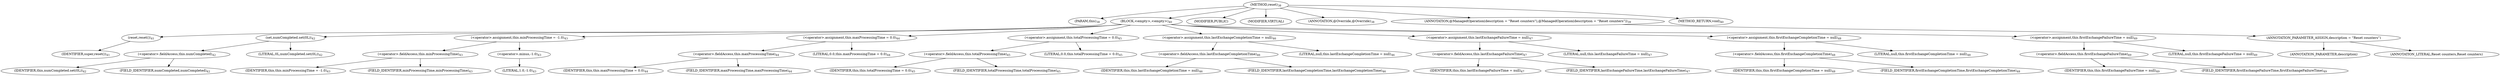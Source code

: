 digraph "reset" {  
"43" [label = <(METHOD,reset)<SUB>38</SUB>> ]
"44" [label = <(PARAM,this)<SUB>38</SUB>> ]
"45" [label = <(BLOCK,&lt;empty&gt;,&lt;empty&gt;)<SUB>40</SUB>> ]
"46" [label = <(reset,reset())<SUB>41</SUB>> ]
"47" [label = <(IDENTIFIER,super,reset())<SUB>41</SUB>> ]
"48" [label = <(set,numCompleted.set(0L))<SUB>42</SUB>> ]
"49" [label = <(&lt;operator&gt;.fieldAccess,this.numCompleted)<SUB>42</SUB>> ]
"50" [label = <(IDENTIFIER,this,numCompleted.set(0L))<SUB>42</SUB>> ]
"51" [label = <(FIELD_IDENTIFIER,numCompleted,numCompleted)<SUB>42</SUB>> ]
"52" [label = <(LITERAL,0L,numCompleted.set(0L))<SUB>42</SUB>> ]
"53" [label = <(&lt;operator&gt;.assignment,this.minProcessingTime = -1.0)<SUB>43</SUB>> ]
"54" [label = <(&lt;operator&gt;.fieldAccess,this.minProcessingTime)<SUB>43</SUB>> ]
"55" [label = <(IDENTIFIER,this,this.minProcessingTime = -1.0)<SUB>43</SUB>> ]
"56" [label = <(FIELD_IDENTIFIER,minProcessingTime,minProcessingTime)<SUB>43</SUB>> ]
"57" [label = <(&lt;operator&gt;.minus,-1.0)<SUB>43</SUB>> ]
"58" [label = <(LITERAL,1.0,-1.0)<SUB>43</SUB>> ]
"59" [label = <(&lt;operator&gt;.assignment,this.maxProcessingTime = 0.0)<SUB>44</SUB>> ]
"60" [label = <(&lt;operator&gt;.fieldAccess,this.maxProcessingTime)<SUB>44</SUB>> ]
"61" [label = <(IDENTIFIER,this,this.maxProcessingTime = 0.0)<SUB>44</SUB>> ]
"62" [label = <(FIELD_IDENTIFIER,maxProcessingTime,maxProcessingTime)<SUB>44</SUB>> ]
"63" [label = <(LITERAL,0.0,this.maxProcessingTime = 0.0)<SUB>44</SUB>> ]
"64" [label = <(&lt;operator&gt;.assignment,this.totalProcessingTime = 0.0)<SUB>45</SUB>> ]
"65" [label = <(&lt;operator&gt;.fieldAccess,this.totalProcessingTime)<SUB>45</SUB>> ]
"66" [label = <(IDENTIFIER,this,this.totalProcessingTime = 0.0)<SUB>45</SUB>> ]
"67" [label = <(FIELD_IDENTIFIER,totalProcessingTime,totalProcessingTime)<SUB>45</SUB>> ]
"68" [label = <(LITERAL,0.0,this.totalProcessingTime = 0.0)<SUB>45</SUB>> ]
"69" [label = <(&lt;operator&gt;.assignment,this.lastExchangeCompletionTime = null)<SUB>46</SUB>> ]
"70" [label = <(&lt;operator&gt;.fieldAccess,this.lastExchangeCompletionTime)<SUB>46</SUB>> ]
"71" [label = <(IDENTIFIER,this,this.lastExchangeCompletionTime = null)<SUB>46</SUB>> ]
"72" [label = <(FIELD_IDENTIFIER,lastExchangeCompletionTime,lastExchangeCompletionTime)<SUB>46</SUB>> ]
"73" [label = <(LITERAL,null,this.lastExchangeCompletionTime = null)<SUB>46</SUB>> ]
"74" [label = <(&lt;operator&gt;.assignment,this.lastExchangeFailureTime = null)<SUB>47</SUB>> ]
"75" [label = <(&lt;operator&gt;.fieldAccess,this.lastExchangeFailureTime)<SUB>47</SUB>> ]
"76" [label = <(IDENTIFIER,this,this.lastExchangeFailureTime = null)<SUB>47</SUB>> ]
"77" [label = <(FIELD_IDENTIFIER,lastExchangeFailureTime,lastExchangeFailureTime)<SUB>47</SUB>> ]
"78" [label = <(LITERAL,null,this.lastExchangeFailureTime = null)<SUB>47</SUB>> ]
"79" [label = <(&lt;operator&gt;.assignment,this.firstExchangeCompletionTime = null)<SUB>48</SUB>> ]
"80" [label = <(&lt;operator&gt;.fieldAccess,this.firstExchangeCompletionTime)<SUB>48</SUB>> ]
"81" [label = <(IDENTIFIER,this,this.firstExchangeCompletionTime = null)<SUB>48</SUB>> ]
"82" [label = <(FIELD_IDENTIFIER,firstExchangeCompletionTime,firstExchangeCompletionTime)<SUB>48</SUB>> ]
"83" [label = <(LITERAL,null,this.firstExchangeCompletionTime = null)<SUB>48</SUB>> ]
"84" [label = <(&lt;operator&gt;.assignment,this.firstExchangeFailureTime = null)<SUB>49</SUB>> ]
"85" [label = <(&lt;operator&gt;.fieldAccess,this.firstExchangeFailureTime)<SUB>49</SUB>> ]
"86" [label = <(IDENTIFIER,this,this.firstExchangeFailureTime = null)<SUB>49</SUB>> ]
"87" [label = <(FIELD_IDENTIFIER,firstExchangeFailureTime,firstExchangeFailureTime)<SUB>49</SUB>> ]
"88" [label = <(LITERAL,null,this.firstExchangeFailureTime = null)<SUB>49</SUB>> ]
"89" [label = <(MODIFIER,PUBLIC)> ]
"90" [label = <(MODIFIER,VIRTUAL)> ]
"91" [label = <(ANNOTATION,@Override,@Override)<SUB>38</SUB>> ]
"92" [label = <(ANNOTATION,@ManagedOperation(description = &quot;Reset counters&quot;),@ManagedOperation(description = &quot;Reset counters&quot;))<SUB>39</SUB>> ]
"93" [label = <(ANNOTATION_PARAMETER_ASSIGN,description = &quot;Reset counters&quot;)> ]
"94" [label = <(ANNOTATION_PARAMETER,description)> ]
"95" [label = <(ANNOTATION_LITERAL,Reset counters,Reset counters)> ]
"96" [label = <(METHOD_RETURN,void)<SUB>40</SUB>> ]
  "43" -> "44" 
  "43" -> "45" 
  "43" -> "89" 
  "43" -> "90" 
  "43" -> "91" 
  "43" -> "92" 
  "43" -> "96" 
  "45" -> "46" 
  "45" -> "48" 
  "45" -> "53" 
  "45" -> "59" 
  "45" -> "64" 
  "45" -> "69" 
  "45" -> "74" 
  "45" -> "79" 
  "45" -> "84" 
  "46" -> "47" 
  "48" -> "49" 
  "48" -> "52" 
  "49" -> "50" 
  "49" -> "51" 
  "53" -> "54" 
  "53" -> "57" 
  "54" -> "55" 
  "54" -> "56" 
  "57" -> "58" 
  "59" -> "60" 
  "59" -> "63" 
  "60" -> "61" 
  "60" -> "62" 
  "64" -> "65" 
  "64" -> "68" 
  "65" -> "66" 
  "65" -> "67" 
  "69" -> "70" 
  "69" -> "73" 
  "70" -> "71" 
  "70" -> "72" 
  "74" -> "75" 
  "74" -> "78" 
  "75" -> "76" 
  "75" -> "77" 
  "79" -> "80" 
  "79" -> "83" 
  "80" -> "81" 
  "80" -> "82" 
  "84" -> "85" 
  "84" -> "88" 
  "85" -> "86" 
  "85" -> "87" 
  "92" -> "93" 
  "93" -> "94" 
  "93" -> "95" 
}
